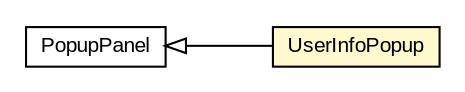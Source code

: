 #!/usr/local/bin/dot
#
# Class diagram 
# Generated by UMLGraph version R5_6-24-gf6e263 (http://www.umlgraph.org/)
#

digraph G {
	edge [fontname="arial",fontsize=10,labelfontname="arial",labelfontsize=10];
	node [fontname="arial",fontsize=10,shape=plaintext];
	nodesep=0.25;
	ranksep=0.5;
	rankdir=LR;
	// com.gwtplatform.carstore.client.application.widget.header.UserInfoPopup
	c527938 [label=<<table title="com.gwtplatform.carstore.client.application.widget.header.UserInfoPopup" border="0" cellborder="1" cellspacing="0" cellpadding="2" port="p" bgcolor="lemonChiffon" href="./UserInfoPopup.html">
		<tr><td><table border="0" cellspacing="0" cellpadding="1">
<tr><td align="center" balign="center"> UserInfoPopup </td></tr>
		</table></td></tr>
		</table>>, URL="./UserInfoPopup.html", fontname="arial", fontcolor="black", fontsize=10.0];
	//com.gwtplatform.carstore.client.application.widget.header.UserInfoPopup extends com.google.gwt.user.client.ui.PopupPanel
	c528062:p -> c527938:p [dir=back,arrowtail=empty];
	// com.google.gwt.user.client.ui.PopupPanel
	c528062 [label=<<table title="com.google.gwt.user.client.ui.PopupPanel" border="0" cellborder="1" cellspacing="0" cellpadding="2" port="p" href="http://google-web-toolkit.googlecode.com/svn/javadoc/latest/com/google/gwt/user/client/ui/PopupPanel.html">
		<tr><td><table border="0" cellspacing="0" cellpadding="1">
<tr><td align="center" balign="center"> PopupPanel </td></tr>
		</table></td></tr>
		</table>>, URL="http://google-web-toolkit.googlecode.com/svn/javadoc/latest/com/google/gwt/user/client/ui/PopupPanel.html", fontname="arial", fontcolor="black", fontsize=10.0];
}

